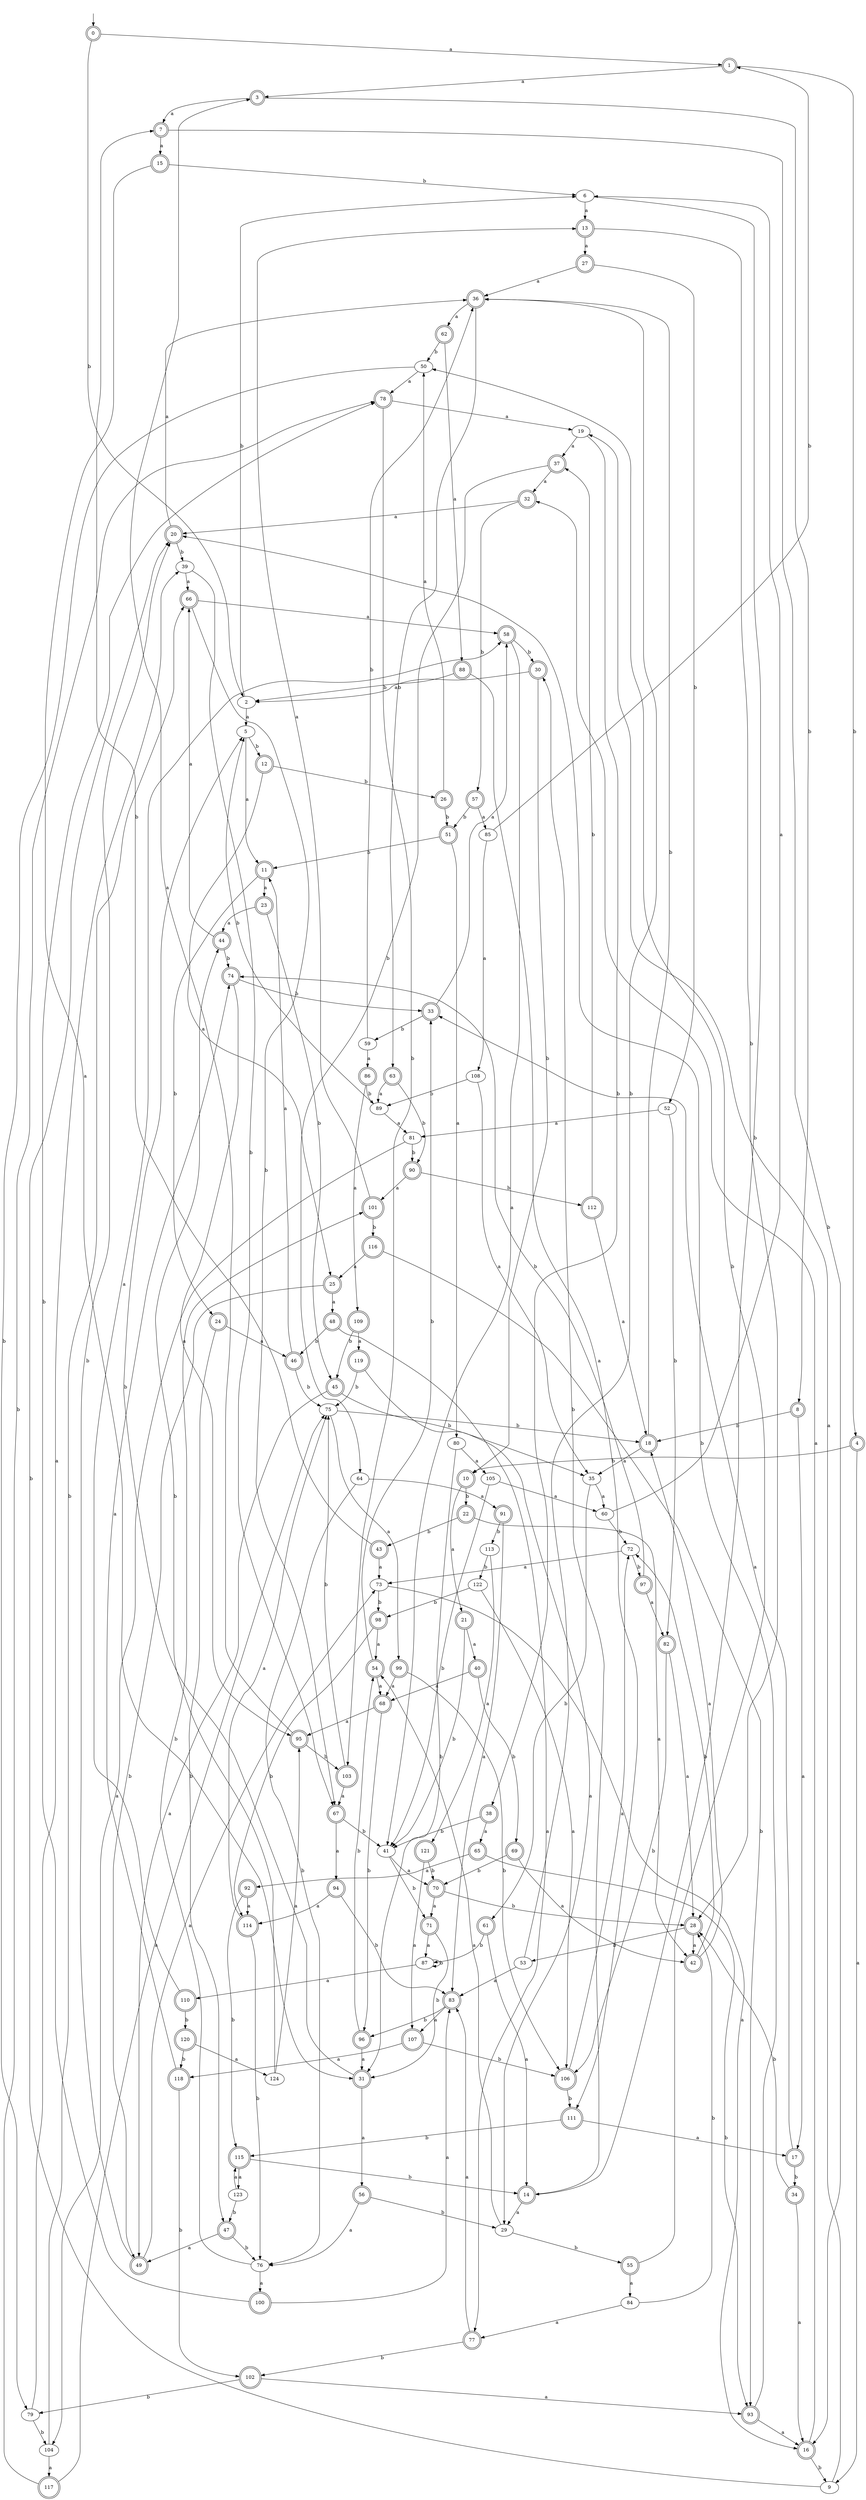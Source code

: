 digraph RandomDFA {
  __start0 [label="", shape=none];
  __start0 -> 0 [label=""];
  0 [shape=circle] [shape=doublecircle]
  0 -> 1 [label="a"]
  0 -> 2 [label="b"]
  1 [shape=doublecircle]
  1 -> 3 [label="a"]
  1 -> 4 [label="b"]
  2
  2 -> 5 [label="a"]
  2 -> 6 [label="b"]
  3 [shape=doublecircle]
  3 -> 7 [label="a"]
  3 -> 8 [label="b"]
  4 [shape=doublecircle]
  4 -> 9 [label="a"]
  4 -> 10 [label="b"]
  5
  5 -> 11 [label="a"]
  5 -> 12 [label="b"]
  6
  6 -> 13 [label="a"]
  6 -> 14 [label="b"]
  7 [shape=doublecircle]
  7 -> 15 [label="a"]
  7 -> 16 [label="b"]
  8 [shape=doublecircle]
  8 -> 17 [label="a"]
  8 -> 18 [label="b"]
  9
  9 -> 19 [label="a"]
  9 -> 20 [label="b"]
  10 [shape=doublecircle]
  10 -> 21 [label="a"]
  10 -> 22 [label="b"]
  11 [shape=doublecircle]
  11 -> 23 [label="a"]
  11 -> 24 [label="b"]
  12 [shape=doublecircle]
  12 -> 25 [label="a"]
  12 -> 26 [label="b"]
  13 [shape=doublecircle]
  13 -> 27 [label="a"]
  13 -> 28 [label="b"]
  14 [shape=doublecircle]
  14 -> 29 [label="a"]
  14 -> 30 [label="b"]
  15 [shape=doublecircle]
  15 -> 31 [label="a"]
  15 -> 6 [label="b"]
  16 [shape=doublecircle]
  16 -> 32 [label="a"]
  16 -> 9 [label="b"]
  17 [shape=doublecircle]
  17 -> 33 [label="a"]
  17 -> 34 [label="b"]
  18 [shape=doublecircle]
  18 -> 35 [label="a"]
  18 -> 36 [label="b"]
  19
  19 -> 37 [label="a"]
  19 -> 38 [label="b"]
  20 [shape=doublecircle]
  20 -> 36 [label="a"]
  20 -> 39 [label="b"]
  21 [shape=doublecircle]
  21 -> 40 [label="a"]
  21 -> 41 [label="b"]
  22 [shape=doublecircle]
  22 -> 42 [label="a"]
  22 -> 43 [label="b"]
  23 [shape=doublecircle]
  23 -> 44 [label="a"]
  23 -> 45 [label="b"]
  24 [shape=doublecircle]
  24 -> 46 [label="a"]
  24 -> 47 [label="b"]
  25 [shape=doublecircle]
  25 -> 48 [label="a"]
  25 -> 49 [label="b"]
  26 [shape=doublecircle]
  26 -> 50 [label="a"]
  26 -> 51 [label="b"]
  27 [shape=doublecircle]
  27 -> 36 [label="a"]
  27 -> 52 [label="b"]
  28 [shape=doublecircle]
  28 -> 42 [label="a"]
  28 -> 53 [label="b"]
  29
  29 -> 54 [label="a"]
  29 -> 55 [label="b"]
  30 [shape=doublecircle]
  30 -> 2 [label="a"]
  30 -> 10 [label="b"]
  31 [shape=doublecircle]
  31 -> 56 [label="a"]
  31 -> 5 [label="b"]
  32 [shape=doublecircle]
  32 -> 20 [label="a"]
  32 -> 57 [label="b"]
  33 [shape=doublecircle]
  33 -> 58 [label="a"]
  33 -> 59 [label="b"]
  34 [shape=doublecircle]
  34 -> 16 [label="a"]
  34 -> 28 [label="b"]
  35
  35 -> 60 [label="a"]
  35 -> 61 [label="b"]
  36 [shape=doublecircle]
  36 -> 62 [label="a"]
  36 -> 63 [label="b"]
  37 [shape=doublecircle]
  37 -> 32 [label="a"]
  37 -> 64 [label="b"]
  38 [shape=doublecircle]
  38 -> 65 [label="a"]
  38 -> 41 [label="b"]
  39
  39 -> 66 [label="a"]
  39 -> 67 [label="b"]
  40 [shape=doublecircle]
  40 -> 68 [label="a"]
  40 -> 69 [label="b"]
  41
  41 -> 70 [label="a"]
  41 -> 71 [label="b"]
  42 [shape=doublecircle]
  42 -> 18 [label="a"]
  42 -> 72 [label="b"]
  43 [shape=doublecircle]
  43 -> 73 [label="a"]
  43 -> 7 [label="b"]
  44 [shape=doublecircle]
  44 -> 66 [label="a"]
  44 -> 74 [label="b"]
  45 [shape=doublecircle]
  45 -> 49 [label="a"]
  45 -> 35 [label="b"]
  46 [shape=doublecircle]
  46 -> 11 [label="a"]
  46 -> 75 [label="b"]
  47 [shape=doublecircle]
  47 -> 49 [label="a"]
  47 -> 76 [label="b"]
  48 [shape=doublecircle]
  48 -> 77 [label="a"]
  48 -> 46 [label="b"]
  49 [shape=doublecircle]
  49 -> 73 [label="a"]
  49 -> 20 [label="b"]
  50
  50 -> 78 [label="a"]
  50 -> 79 [label="b"]
  51 [shape=doublecircle]
  51 -> 80 [label="a"]
  51 -> 11 [label="b"]
  52
  52 -> 81 [label="a"]
  52 -> 82 [label="b"]
  53
  53 -> 83 [label="a"]
  53 -> 36 [label="b"]
  54 [shape=doublecircle]
  54 -> 68 [label="a"]
  54 -> 33 [label="b"]
  55 [shape=doublecircle]
  55 -> 84 [label="a"]
  55 -> 50 [label="b"]
  56 [shape=doublecircle]
  56 -> 76 [label="a"]
  56 -> 29 [label="b"]
  57 [shape=doublecircle]
  57 -> 85 [label="a"]
  57 -> 51 [label="b"]
  58 [shape=doublecircle]
  58 -> 41 [label="a"]
  58 -> 30 [label="b"]
  59
  59 -> 86 [label="a"]
  59 -> 36 [label="b"]
  60
  60 -> 6 [label="a"]
  60 -> 72 [label="b"]
  61 [shape=doublecircle]
  61 -> 14 [label="a"]
  61 -> 87 [label="b"]
  62 [shape=doublecircle]
  62 -> 88 [label="a"]
  62 -> 50 [label="b"]
  63 [shape=doublecircle]
  63 -> 89 [label="a"]
  63 -> 90 [label="b"]
  64
  64 -> 91 [label="a"]
  64 -> 76 [label="b"]
  65 [shape=doublecircle]
  65 -> 92 [label="a"]
  65 -> 93 [label="b"]
  66 [shape=doublecircle]
  66 -> 58 [label="a"]
  66 -> 67 [label="b"]
  67 [shape=doublecircle]
  67 -> 94 [label="a"]
  67 -> 41 [label="b"]
  68 [shape=doublecircle]
  68 -> 95 [label="a"]
  68 -> 96 [label="b"]
  69 [shape=doublecircle]
  69 -> 42 [label="a"]
  69 -> 70 [label="b"]
  70 [shape=doublecircle]
  70 -> 71 [label="a"]
  70 -> 28 [label="b"]
  71 [shape=doublecircle]
  71 -> 87 [label="a"]
  71 -> 31 [label="b"]
  72
  72 -> 73 [label="a"]
  72 -> 97 [label="b"]
  73
  73 -> 16 [label="a"]
  73 -> 98 [label="b"]
  74 [shape=doublecircle]
  74 -> 95 [label="a"]
  74 -> 33 [label="b"]
  75
  75 -> 99 [label="a"]
  75 -> 18 [label="b"]
  76
  76 -> 100 [label="a"]
  76 -> 101 [label="b"]
  77 [shape=doublecircle]
  77 -> 83 [label="a"]
  77 -> 102 [label="b"]
  78 [shape=doublecircle]
  78 -> 19 [label="a"]
  78 -> 103 [label="b"]
  79
  79 -> 39 [label="a"]
  79 -> 104 [label="b"]
  80
  80 -> 105 [label="a"]
  80 -> 31 [label="b"]
  81
  81 -> 104 [label="a"]
  81 -> 90 [label="b"]
  82 [shape=doublecircle]
  82 -> 28 [label="a"]
  82 -> 106 [label="b"]
  83 [shape=doublecircle]
  83 -> 107 [label="a"]
  83 -> 96 [label="b"]
  84
  84 -> 77 [label="a"]
  84 -> 28 [label="b"]
  85
  85 -> 108 [label="a"]
  85 -> 1 [label="b"]
  86 [shape=doublecircle]
  86 -> 109 [label="a"]
  86 -> 89 [label="b"]
  87
  87 -> 110 [label="a"]
  87 -> 87 [label="b"]
  88 [shape=doublecircle]
  88 -> 111 [label="a"]
  88 -> 2 [label="b"]
  89
  89 -> 81 [label="a"]
  89 -> 5 [label="b"]
  90 [shape=doublecircle]
  90 -> 101 [label="a"]
  90 -> 112 [label="b"]
  91 [shape=doublecircle]
  91 -> 83 [label="a"]
  91 -> 113 [label="b"]
  92 [shape=doublecircle]
  92 -> 114 [label="a"]
  92 -> 115 [label="b"]
  93 [shape=doublecircle]
  93 -> 16 [label="a"]
  93 -> 20 [label="b"]
  94 [shape=doublecircle]
  94 -> 114 [label="a"]
  94 -> 83 [label="b"]
  95 [shape=doublecircle]
  95 -> 3 [label="a"]
  95 -> 103 [label="b"]
  96 [shape=doublecircle]
  96 -> 31 [label="a"]
  96 -> 54 [label="b"]
  97 [shape=doublecircle]
  97 -> 82 [label="a"]
  97 -> 74 [label="b"]
  98 [shape=doublecircle]
  98 -> 54 [label="a"]
  98 -> 114 [label="b"]
  99 [shape=doublecircle]
  99 -> 68 [label="a"]
  99 -> 106 [label="b"]
  100 [shape=doublecircle]
  100 -> 83 [label="a"]
  100 -> 78 [label="b"]
  101 [shape=doublecircle]
  101 -> 13 [label="a"]
  101 -> 116 [label="b"]
  102 [shape=doublecircle]
  102 -> 93 [label="a"]
  102 -> 79 [label="b"]
  103 [shape=doublecircle]
  103 -> 67 [label="a"]
  103 -> 75 [label="b"]
  104
  104 -> 117 [label="a"]
  104 -> 66 [label="b"]
  105
  105 -> 60 [label="a"]
  105 -> 41 [label="b"]
  106 [shape=doublecircle]
  106 -> 72 [label="a"]
  106 -> 111 [label="b"]
  107 [shape=doublecircle]
  107 -> 118 [label="a"]
  107 -> 106 [label="b"]
  108
  108 -> 35 [label="a"]
  108 -> 89 [label="b"]
  109 [shape=doublecircle]
  109 -> 119 [label="a"]
  109 -> 45 [label="b"]
  110 [shape=doublecircle]
  110 -> 58 [label="a"]
  110 -> 120 [label="b"]
  111 [shape=doublecircle]
  111 -> 17 [label="a"]
  111 -> 115 [label="b"]
  112 [shape=doublecircle]
  112 -> 18 [label="a"]
  112 -> 37 [label="b"]
  113
  113 -> 121 [label="a"]
  113 -> 122 [label="b"]
  114 [shape=doublecircle]
  114 -> 75 [label="a"]
  114 -> 76 [label="b"]
  115 [shape=doublecircle]
  115 -> 123 [label="a"]
  115 -> 14 [label="b"]
  116 [shape=doublecircle]
  116 -> 25 [label="a"]
  116 -> 93 [label="b"]
  117 [shape=doublecircle]
  117 -> 75 [label="a"]
  117 -> 78 [label="b"]
  118 [shape=doublecircle]
  118 -> 74 [label="a"]
  118 -> 102 [label="b"]
  119 [shape=doublecircle]
  119 -> 29 [label="a"]
  119 -> 75 [label="b"]
  120 [shape=doublecircle]
  120 -> 124 [label="a"]
  120 -> 118 [label="b"]
  121 [shape=doublecircle]
  121 -> 107 [label="a"]
  121 -> 70 [label="b"]
  122
  122 -> 106 [label="a"]
  122 -> 98 [label="b"]
  123
  123 -> 115 [label="a"]
  123 -> 47 [label="b"]
  124
  124 -> 95 [label="a"]
  124 -> 44 [label="b"]
}
